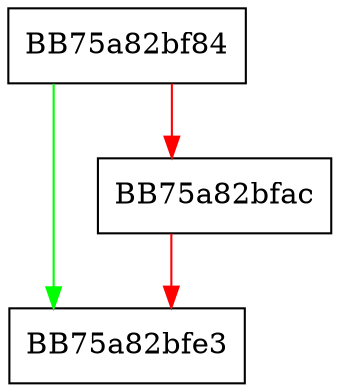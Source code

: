 digraph _Change_array {
  node [shape="box"];
  graph [splines=ortho];
  BB75a82bf84 -> BB75a82bfe3 [color="green"];
  BB75a82bf84 -> BB75a82bfac [color="red"];
  BB75a82bfac -> BB75a82bfe3 [color="red"];
}